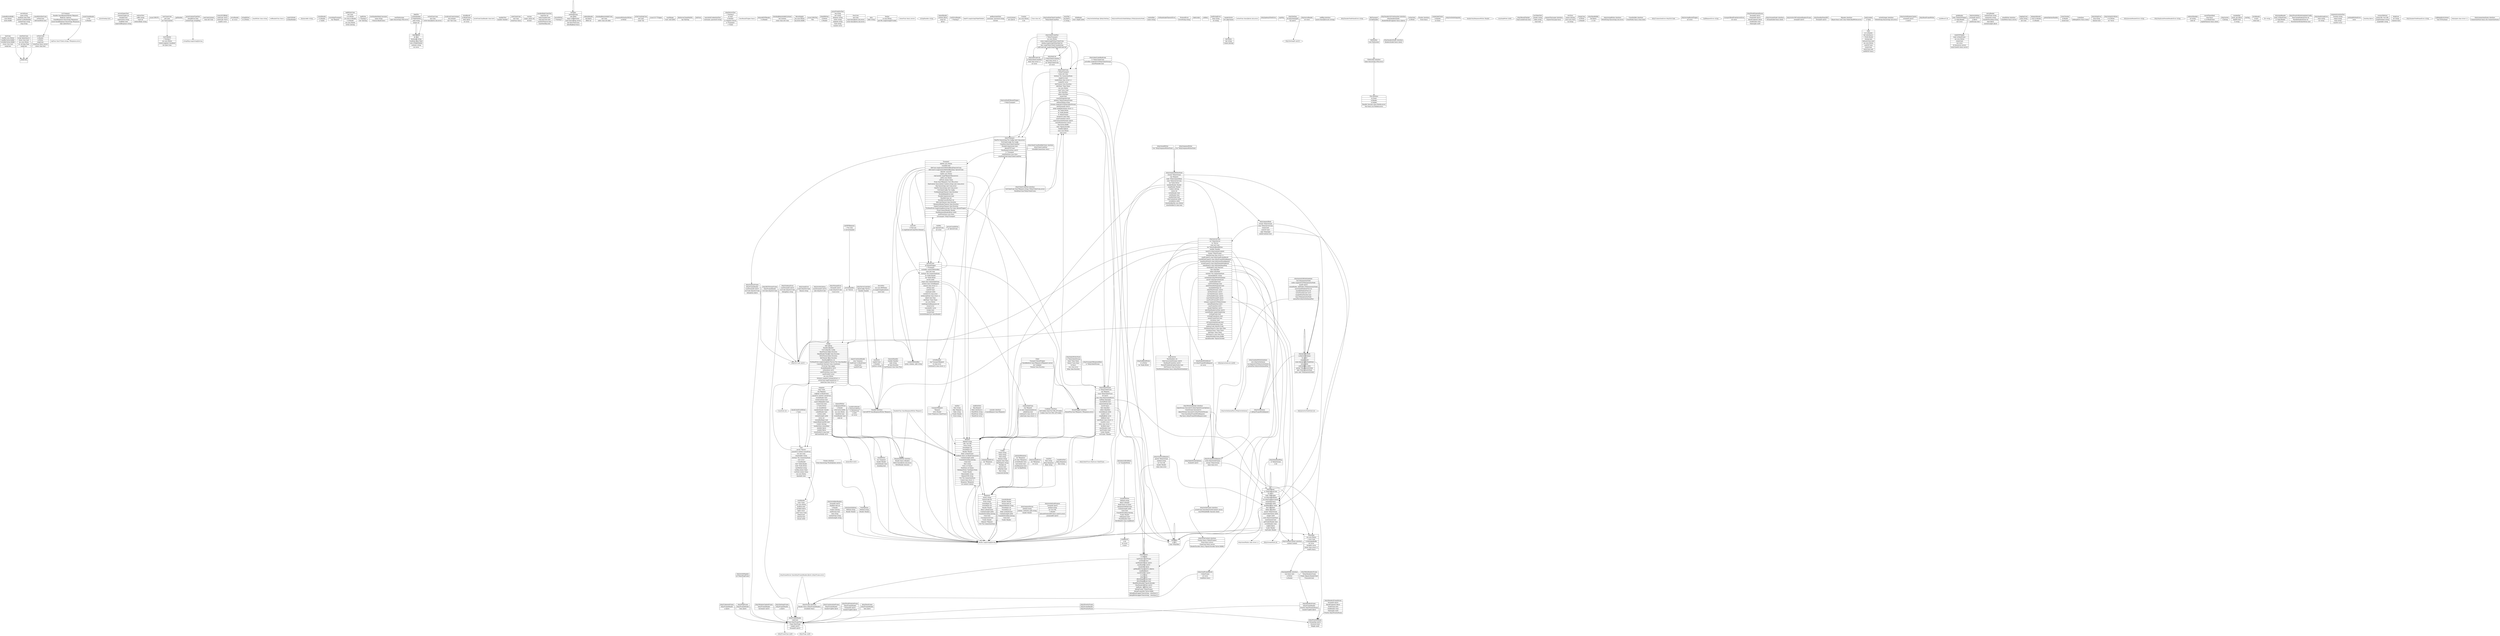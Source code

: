 digraph "GoERD" { 
subgraph "http_test" {
label="http_test";
 "node-lockedBytesBuffer" [shape=record,label="{lockedBytesBuffer|<f0>sync.Mutex|<f1>bytes.Buffer}"];
 "node-serveParam" [shape=record,label="{serveParam|<f0>name\ string|<f1>modtime\ time.Time|<f2>content\ io.ReadSeeker|<f3>contentType\ string|<f4>etag\ string}"];
 "node-rwTestConn" [shape=record,label="{rwTestConn|<f0>io.Reader|<f1>io.Writer|<f2>noopConn|<f3>closeFunc\ func\(\)\ \(error\)|<f4>closec\ chan\ bool}"];
 "node-h12Compare" [shape=record,label="{h12Compare|<f0>Handler\ func\(ResponseWriter\,\*Request\)|<f1>ReqFunc\ reqFunc|<f2>CheckResponse\ func\(string\,\*Response\)|<f3>EarlyCheckResponse\ func\(string\,\*Response\)|<f4>Opts\ \[\]interface\{\}}"];
 "node-countCloseReader" [shape=record,label="{countCloseReader|<f0>n\ \*int|<f1>io.Reader}"];
 "node-neverEnding" [shape=ellipse,label="neverEnding\ byte"];
 "node-serverExpectTest" [shape=record,label="{serverExpectTest|<f0>contentLength\ int|<f1>chunked\ bool|<f2>expectation\ string|<f3>readBody\ bool|<f4>expectedResponse\ string}"];
 "node-redirectTest" [shape=record,label="{redirectTest|<f0>suffix\ string|<f1>want\ int|<f2>redirectBody\ string}"];
 "node-issue12991FS" [shape=record,label="{issue12991FS|}"];
 "node-testCloseConn" [shape=record,label="{testCloseConn|<f0>net.Conn|<f1>set\ \*testConnSet}"];
 "node-apiHandler" [shape=record,label="{apiHandler|}"];
 "node-parseContentTypeTest" [shape=record,label="{parseContentTypeTest|<f0>shouldError\ bool|<f1>contentType\ stringMap}"];
 "node-oneConnListener" [shape=record,label="{oneConnListener|<f0>conn\ net.Conn}"];
 "node-issue18239Body" [shape=record,label="{issue18239Body|<f0>readCalls\ \*int32|<f1>closeCalls\ \*int32|<f2>readErr\ error}"];
 "node-errorReader" [shape=record,label="{errorReader|<f0>err\ error}"];
 "node-stringWriter" [shape=Mrecord,label="{stringWriter\ interface|<f0>WriteString\ func\(string\)\ \(int\,error\)}"];
 "node-chanWriter" [shape=box,label="chanWriter\ chan\ string"];
 "node-eofReaderFunc" [shape=rectangle,label="eofReaderFunc\ func\(\)"];
 "node-panicOnSeek" [shape=record,label="{panicOnSeek|<f0>io.ReadSeeker}"];
 "node-dummyAddr" [shape=ellipse,label="dummyAddr\ string"];
 "node-countReader" [shape=record,label="{countReader|<f0>r\ io.Reader|<f1>n\ \*int64}"];
 "node-recordingTransport" [shape=record,label="{recordingTransport|<f0>req\ \*Request}"];
 "node-logWritesConn" [shape=record,label="{logWritesConn|<f0>net.Conn|<f1>w\ io.Writer|<f2>rch\ chan\ io.Reader|<f3>r\ io.Reader|<f4>mu\ sync.Mutex|<f5>writes\ \[\]string}"];
 "node-logWrites" [shape=record,label="{logWrites|<f0>t\ \*testing.T|<f1>dst\ \*\[\]string}"];
 "node-testHandlerBodyConsumer" [shape=record,label="{testHandlerBodyConsumer|<f0>name\ string|<f1>f\ func\(io.ReadCloser\)}"];
 "node-testFileSystem" [shape=record,label="{testFileSystem|<f0>open\ func\(string\)\ \(File\,error\)}"];
 "node-fakeFile" [shape=record,label="{fakeFile|<f0>io.ReadSeeker|<f1>fi\ \*fakeFileInfo|<f2>path\ string|<f3>entpos\ int}"];
 "node-writerFuncConn" [shape=record,label="{writerFuncConn|<f0>net.Conn|<f1>write\ func\(\[\]byte\)\ \(int\,error\)}"];
 "node-testConn" [shape=record,label="{testConn|<f0>readMu\ sync.Mutex|<f1>readBuf\ bytes.Buffer|<f2>writeBuf\ bytes.Buffer|<f3>closec\ chan\ bool|<f4>noopConn}"];
 "node-trackLastConnListener" [shape=record,label="{trackLastConnListener|<f0>net.Listener|<f1>last\ \*net.Conn}"];
 "node-reqFunc" [shape=rectangle,label="reqFunc\ func\(\*Client\,string\)\ \(\*Response\,error\)"];
 "node-slurpResult" [shape=record,label="{slurpResult|<f0>io.ReadCloser|<f1>body\ \[\]byte|<f2>err\ error}"];
 "node-fakeFileInfo" [shape=record,label="{fakeFileInfo|<f0>dir\ bool|<f1>basename\ string|<f2>modtime\ time.Time|<f3>ents\ \[\]\*fakeFileInfo|<f4>contents\ string|<f5>err\ error}"];
 "node-byteFromChanReader" [shape=box,label="byteFromChanReader\ chan\ byte"];
 "node-handlerTest" [shape=record,label="{handlerTest|<f0>handler\ Handler}"];
 "node-noteCloseConn" [shape=record,label="{noteCloseConn|<f0>net.Conn|<f1>closeFunc\ func\(\)}"];
 "node-stringMap" [shape=rectangle,label="stringMap\ map\[string\]\[\]string"];
 "node-version" [shape=record,label="{version|<f0>major\,\ minor\ int|<f1>ok\ bool}"];
 "node-handlerBodyCloseTest" [shape=record,label="{handlerBodyCloseTest|<f0>bodySize\ int|<f1>bodyChunked\ bool|<f2>reqConnClose\ bool|<f3>wantEOFSearch\ bool|<f4>wantNextReq\ bool}"];
 "node-terrorWriter" [shape=record,label="{terrorWriter|<f0>t\ \*testing.T}"];
 "node-closeWriteTestConn" [shape=record,label="{closeWriteTestConn|<f0>rwTestConn|<f1>didCloseWrite\ bool}"];
 "node-testCase" [shape=record,label="{testCase|<f0>file\ string|<f1>content\ io.ReadSeeker|<f2>modtime\ time.Time|<f3>serveETag\ string|<f4>serveContentType\ string|<f5>reqHeader\ map\[string\]string|<f6>wantLastMod\ string|<f7>wantContentType\ string|<f8>wantContentRange\ string|<f9>wantStatus\ int}"];
 "node-infiniteReader" [shape=record,label="{infiniteReader|<f0>buf\ \[\]byte|<f1>offset\ int}"];
 "node-blockingRemoteAddrConn" [shape=record,label="{blockingRemoteAddrConn|<f0>net.Conn|<f1>addrs\ chan\ net.Addr}"];
 "node-responseWriterJustWriter" [shape=record,label="{responseWriterJustWriter|<f0>io.Writer}"];
 "node-slowTestConn" [shape=record,label="{slowTestConn|<f0>script\ \[\]interface\{\}|<f1>closec\ chan\ bool|<f2>mu\ sync.Mutex|<f3>rd\,\ wd\ time.Time|<f4>noopConn}"];
 "node-writeCountingConn" [shape=record,label="{writeCountingConn|<f0>net.Conn|<f1>count\ \*int}"];
 "node-issue15577Tripper" [shape=record,label="{issue15577Tripper|}"];
 "node-wantRange" [shape=record,label="{wantRange|<f0>start\,\ end\ int64}"];
 "node-fileServerCleanPathDir" [shape=record,label="{fileServerCleanPathDir|<f0>log\ \*\[\]string}"];
 "node-fooProto" [shape=record,label="{fooProto|}"];
 "node-basicAuthCredentialsTest" [shape=record,label="{basicAuthCredentialsTest|<f0>username\,\ password\ string}"];
 "node-clientServerTest" [shape=record,label="{clientServerTest|<f0>t\ \*testing.T|<f1>h2\ bool|<f2>h\ Handler|<f3>ts\ \*httptest.Server|<f4>tr\ \*Transport|<f5>c\ \*Client}"];
 "node-funcRoundTripper" [shape=rectangle,label="funcRoundTripper\ func\(\)"];
 "node-delayedEOFReader" [shape=record,label="{delayedEOFReader|<f0>r\ io.Reader}"];
 "node-blockingRemoteAddrListener" [shape=record,label="{blockingRemoteAddrListener|<f0>net.Listener|<f1>conns\ chan\ net.Conn}"];
 "node-RecordingJar" [shape=record,label="{RecordingJar|<f0>mu\ sync.Mutex|<f1>log\ bytes.Buffer}"];
 "node-issue12991File" [shape=record,label="{issue12991File|<f0>File}"];
 "node-http09Writer" [shape=record,label="{http09Writer|<f0>io.Writer|<f1>h\ Header}"];
 "node-proxyFromEnvTest" [shape=record,label="{proxyFromEnvTest|<f0>req\ string|<f1>env\ string|<f2>httpsenv\ string|<f3>noenv\ string|<f4>reqmeth\ string|<f5>want\ string|<f6>wanterr\ error}"];
 "node-funcConn" [shape=record,label="{funcConn|<f0>net.Conn|<f1>read\ func\(\[\]byte\)\ \(int\,error\)|<f2>write\ func\(\[\]byte\)\ \(int\,error\)}"];
 "node-data" [shape=record,label="{data|<f0>Addr\ string}"];
 "node-TestJar" [shape=record,label="{TestJar|<f0>m\ sync.Mutex|<f1>perURL\ map\[string\]\[\]\*Cookie}"];
 "node-testConnSet" [shape=record,label="{testConnSet|<f0>t\ \*testing.T|<f1>mu\ sync.Mutex|<f2>closed\ map\[net.Conn\]bool|<f3>list\ \[\]net.Conn}"];
 "node-closerFunc" [shape=rectangle,label="closerFunc\ func\(\)\ \(error\)"];
 "node-noopConn" [shape=record,label="{noopConn|}"];
 "node-stringHandler" [shape=ellipse,label="stringHandler\ string"];
 "node-repeatReader" [shape=record,label="{repeatReader|<f0>content\ \[\]byte|<f1>count\ int|<f2>off\ int}"];
 "node-testErrorReader" [shape=record,label="{testErrorReader|<f0>t\ \*testing.T}"];
 "node-fakeFS" [shape=rectangle,label="fakeFS\ map\[string\]\*fakeFileInfo"];
 "node-getBasicAuthTest" [shape=record,label="{getBasicAuthTest|<f0>username\,\ password\ string|<f1>ok\ bool}"];
 "node-errorListener" [shape=record,label="{errorListener|<f0>errs\ \[\]error}"];
"node-closeWriteTestConn":f0 -> "node-rwTestConn";
"node-slowTestConn":f4 -> "node-noopConn";
"node-rwTestConn":f2 -> "node-noopConn";
"node-h12Compare":f1 -> "node-reqFunc";
"node-parseContentTypeTest":f1 -> "node-stringMap";
"node-testCloseConn":f1 -> "node-testConnSet";
"node-testConn":f4 -> "node-noopConn";
"node-fakeFile":f1 -> "node-fakeFileInfo";
"node-fakeFileInfo":f3 -> "node-fakeFileInfo";
}
subgraph "main" {
label="main";
 "node-Counter" [shape=record,label="{Counter|<f0>mu\ sync.Mutex|<f1>n\ int}"];
 "node-Chan" [shape=box,label="Chan\ chan\ int"];
}
subgraph "http" {
label="http";
 "node-http2writeFramer" [shape=Mrecord,label="{http2writeFramer\ interface|<f0>writeFrame\ func\(http2writeContext\)\ \(error\)|<f1>staysWithinBuffer\ func\(int\)\ \(bool\)}"];
 "node-exactSig" [shape=record,label="{exactSig|<f0>sig\ \[\]byte|<f1>ct\ string}"];
 "node-connectMethodKey" [shape=record,label="{connectMethodKey|<f0>proxy\,\ scheme\,\ addr\ string}"];
 "node-httpRange" [shape=record,label="{httpRange|<f0>start\,\ length\ int64}"];
 "node-http2ClientConn" [shape=record,label="{http2ClientConn|<f0>t\ \*http2Transport|<f1>tconn\ net.Conn|<f2>tlsState\ \*tls.ConnectionState|<f3>singleUse\ bool|<f4>readerDone\ chan\ struct\ \{\}|<f5>readerErr\ error|<f6>idleTimeout\ time.Duration|<f7>idleTimer\ \*time.Timer|<f8>mu\ sync.Mutex|<f9>cond\ \*sync.Cond|<f10>flow\ http2flow|<f11>inflow\ http2flow|<f12>closed\ bool|<f13>wantSettingsAck\ bool|<f14>goAway\ \*http2GoAwayFrame|<f15>goAwayDebug\ string|<f16>streams\ map\[uint32\]\*http2clientStream|<f17>nextStreamID\ uint32|<f18>pings\ map\[\[\]byte\]chan\ struct\ \{\}|<f19>bw\ \*bufio.Writer|<f20>br\ \*bufio.Reader|<f21>fr\ \*http2Framer|<f22>lastActive\ time.Time|<f23>maxFrameSize\ uint32|<f24>maxConcurrentStreams\ uint32|<f25>initialWindowSize\ uint32|<f26>hbuf\ bytes.Buffer|<f27>henc\ \*hpack.Encoder|<f28>freeBuf\ \[\]\[\]byte|<f29>wmu\ sync.Mutex|<f30>werr\ error}"];
 "node-http2writeContext" [shape=Mrecord,label="{http2writeContext\ interface|<f0>Framer\ func\(\)\ \(\*http2Framer\)|<f1>Flush\ func\(\)\ \(error\)|<f2>CloseConn\ func\(\)\ \(error\)|<f3>HeaderEncoder\ func\(\)\ \(\*hpack.Encoder\,\*bytes.Buffer\)}"];
 "node-http2writeSettings" [shape=rectangle,label="http2writeSettings\ \[\]http2Setting"];
 "node-http2sortPriorityNodeSiblings" [shape=rectangle,label="http2sortPriorityNodeSiblings\ \[\]\*http2priorityNode"];
 "node-stringWriter" [shape=record,label="{stringWriter|<f0>w\ io.Writer}"];
 "node-contextKey" [shape=record,label="{contextKey|<f0>name\ string}"];
 "node-http2DataFrame" [shape=record,label="{http2DataFrame|<f0>http2FrameHeader|<f1>data\ \[\]byte}"];
 "node-CookieJar" [shape=Mrecord,label="{CookieJar\ interface|<f0>SetCookies\ func\(\*url.URL\,\[\]\*Cookie\)|<f1>Cookies\ func\(\*url.URL\)\ \(\[\]\*Cookie\)}"];
 "node-dialRes" [shape=record,label="{dialRes|<f0>pc\ \*persistConn|<f1>err\ error}"];
 "node-http2StreamError" [shape=record,label="{http2StreamError|<f0>StreamID\ uint32|<f1>Code\ http2ErrCode|<f2>Cause\ error}"];
 "node-tlsHandshakeTimeoutError" [shape=record,label="{tlsHandshakeTimeoutError|}"];
 "node-http2writeResHeaders" [shape=record,label="{http2writeResHeaders|<f0>streamID\ uint32|<f1>httpResCode\ int|<f2>h\ Header|<f3>trailers\ \[\]string|<f4>endStream\ bool|<f5>date\ string|<f6>contentType\ string|<f7>contentLength\ string}"];
 "node-ServeMux" [shape=record,label="{ServeMux|<f0>mu\ sync.RWMutex|<f1>m\ map\[string\]muxEntry|<f2>hosts\ bool}"];
 "node-transferReader" [shape=record,label="{transferReader|<f0>Header\ Header|<f1>StatusCode\ int|<f2>RequestMethod\ string|<f3>ProtoMajor\ int|<f4>ProtoMinor\ int|<f5>Body\ io.ReadCloser|<f6>ContentLength\ int64|<f7>TransferEncoding\ \[\]string|<f8>Close\ bool|<f9>Trailer\ Header}"];
 "node-ProtocolError" [shape=record,label="{ProtocolError|<f0>ErrorString\ string}"];
 "node-respTest" [shape=record,label="{respTest|<f0>Raw\ string|<f1>Resp\ Response|<f2>Body\ string}"];
 "node-fakeLocker" [shape=record,label="{fakeLocker|}"];
 "node-noBody" [shape=record,label="{noBody|}"];
 "node-http2transportResponseBody" [shape=record,label="{http2transportResponseBody|<f0>cs\ \*http2clientStream}"];
 "node-badStringError" [shape=record,label="{badStringError|<f0>what\ string|<f1>str\ string}"];
 "node-keyValues" [shape=record,label="{keyValues|<f0>key\ string|<f1>values\ \[\]string}"];
 "node-http2UnknownFrame" [shape=record,label="{http2UnknownFrame|<f0>http2FrameHeader|<f1>p\ \[\]byte}"];
 "node-writerFunc" [shape=rectangle,label="writerFunc\ func\(\[\]byte\)\ \(int\,error\)"];
 "node-http2goAwayFlowError" [shape=record,label="{http2goAwayFlowError|}"];
 "node-http2bodyReadMsg" [shape=record,label="{http2bodyReadMsg|<f0>st\ \*http2stream|<f1>n\ int}"];
 "node-http2GoAwayError" [shape=record,label="{http2GoAwayError|<f0>LastStreamID\ uint32|<f1>ErrCode\ http2ErrCode|<f2>DebugData\ string}"];
 "node-mp4Sig" [shape=record,label="{mp4Sig|}"];
 "node-http2FrameType" [shape=ellipse,label="http2FrameType\ uint8"];
 "node-http2SettingID" [shape=ellipse,label="http2SettingID\ uint16"];
 "node-http2errorReader" [shape=record,label="{http2errorReader|<f0>err\ error}"];
 "node-sniffSig" [shape=Mrecord,label="{sniffSig\ interface|<f0>match\ func\(\[\]byte\,int\)\ \(string\)}"];
 "node-http2headerFieldValueError" [shape=ellipse,label="http2headerFieldValueError\ string"];
 "node-Request" [shape=record,label="{Request|<f0>Method\ string|<f1>URL\ \*url.URL|<f2>Proto\ string|<f3>ProtoMajor\ int|<f4>ProtoMinor\ int|<f5>Header\ Header|<f6>Body\ io.ReadCloser|<f7>GetBody\ func\(\)\ \(io.ReadCloser\,error\)|<f8>ContentLength\ int64|<f9>TransferEncoding\ \[\]string|<f10>Close\ bool|<f11>Host\ string|<f12>Form\ url.Values|<f13>PostForm\ url.Values|<f14>MultipartForm\ \*multipart.Form|<f15>Trailer\ Header|<f16>RemoteAddr\ string|<f17>RequestURI\ string|<f18>TLS\ \*tls.ConnectionState|<f19>Cancel\ chan\ struct\ \{\}|<f20>Response\ \*Response|<f21>ctx\ context.Context}"];
 "node-FileSystem" [shape=Mrecord,label="{FileSystem\ interface|<f0>Open\ func\(string\)\ \(File\,error\)}"];
 "node-http2PriorityParam" [shape=record,label="{http2PriorityParam|<f0>StreamDep\ uint32|<f1>Exclusive\ bool|<f2>Weight\ uint8}"];
 "node-http2headersOrContinuation" [shape=Mrecord,label="{http2headersOrContinuation\ interface|<f0>http2headersEnder|<f1>HeaderBlockFragment\ func\(\)\ \(\[\]byte\)}"];
 "node-writerOnly" [shape=record,label="{writerOnly|<f0>io.Writer}"];
 "node-Pusher" [shape=Mrecord,label="{Pusher\ interface|<f0>Push\ func\(string\,\*PushOptions\)\ \(error\)}"];
 "node-http2FrameWriteRequest" [shape=record,label="{http2FrameWriteRequest|<f0>write\ http2writeFramer|<f1>stream\ \*http2stream|<f2>done\ chan\ error}"];
 "node-writeRequest" [shape=record,label="{writeRequest|<f0>req\ \*transportRequest|<f1>ch\ chan\ error|<f2>continueCh\ chan\ struct\ \{\}}"];
 "node-Cookie" [shape=record,label="{Cookie|<f0>Name\ string|<f1>Value\ string|<f2>Path\ string|<f3>Domain\ string|<f4>Expires\ time.Time|<f5>RawExpires\ string|<f6>MaxAge\ int|<f7>Secure\ bool|<f8>HttpOnly\ bool|<f9>Raw\ string|<f10>Unparsed\ \[\]string}"];
 "node-http2noDialH2RoundTripper" [shape=record,label="{http2noDialH2RoundTripper|<f0>t\ \*http2Transport}"];
 "node-http2pushOptions" [shape=record,label="{http2pushOptions|<f0>Method\ string|<f1>Header\ Header}"];
 "node-http2writeQueuePool" [shape=rectangle,label="http2writeQueuePool\ \[\]\*http2writeQueue"];
 "node-Flusher" [shape=Mrecord,label="{Flusher\ interface|<f0>Flush\ func\(\)}"];
 "node-muxEntry" [shape=record,label="{muxEntry|<f0>explicit\ bool|<f1>h\ Handler|<f2>pattern\ string}"];
 "node-readerAndCloser" [shape=record,label="{readerAndCloser|<f0>io.Reader|<f1>io.Closer}"];
 "node-http2writeSettingsAck" [shape=record,label="{http2writeSettingsAck|}"];
 "node-reqTest" [shape=record,label="{reqTest|<f0>Raw\ string|<f1>Req\ \*Request|<f2>Body\ string|<f3>Trailer\ Header|<f4>Error\ string}"];
 "node-http2priorityWriteScheduler" [shape=record,label="{http2priorityWriteScheduler|<f0>root\ http2priorityNode|<f1>nodes\ map\[uint32\]\*http2priorityNode|<f2>maxID\ uint32|<f3>closedNodes\,\ idleNodes\ \[\]\*http2priorityNode|<f4>maxClosedNodesInTree\ int|<f5>maxIdleNodesInTree\ int|<f6>writeThrottleLimit\ int32|<f7>enableWriteThrottle\ bool|<f8>tmp\ \[\]\*http2priorityNode|<f9>queuePool\ http2writeQueuePool}"];
 "node-atomicBool" [shape=ellipse,label="atomicBool\ int32"];
 "node-File" [shape=Mrecord,label="{File\ interface|<f0>io.Closer|<f1>io.Reader|<f2>io.Seeker|<f3>Readdir\ func\(int\)\ \(\[\]os.FileInfo\,error\)|<f4>Stat\ func\(\)\ \(os.FileInfo\,error\)}"];
 "node-http2PingFrame" [shape=record,label="{http2PingFrame|<f0>http2FrameHeader|<f1>Data\ \[\]byte}"];
 "node-http2OpenStreamOptions" [shape=record,label="{http2OpenStreamOptions|<f0>PusherID\ uint32}"];
 "node-initNPNRequest" [shape=record,label="{initNPNRequest|<f0>c\ \*tls.Conn|<f1>h\ serverHandler}"];
 "node-headerOnlyResponseWriter" [shape=ellipse,label="headerOnlyResponseWriter\ Header"];
 "node-countingWriter" [shape=ellipse,label="countingWriter\ int64"];
 "node-reqWriteTest" [shape=record,label="{reqWriteTest|<f0>Req\ Request|<f1>Body\ interface\{\}|<f2>WantWrite\ string|<f3>WantProxy\ string|<f4>WantError\ error}"];
 "node-http2contextContext" [shape=Mrecord,label="{http2contextContext\ interface|<f0>context.Context}"];
 "node-respWriteTest" [shape=record,label="{respWriteTest|<f0>Resp\ Response|<f1>Raw\ string}"];
 "node-http2RSTStreamFrame" [shape=record,label="{http2RSTStreamFrame|<f0>http2FrameHeader|<f1>ErrCode\ http2ErrCode}"];
 "node-conn" [shape=record,label="{conn|<f0>server\ \*Server|<f1>cancelCtx\ context.CancelFunc|<f2>rwc\ net.Conn|<f3>remoteAddr\ string|<f4>tlsState\ \*tls.ConnectionState|<f5>werr\ error|<f6>r\ \*connReader|<f7>bufr\ \*bufio.Reader|<f8>bufw\ \*bufio.Writer|<f9>lastMethod\ string|<f10>curReq\ atomic.Value|<f11>curState\ atomic.Value|<f12>mu\ sync.Mutex|<f13>hijackedv\ bool}"];
 "node-http2GoAwayFrame" [shape=record,label="{http2GoAwayFrame|<f0>http2FrameHeader|<f1>LastStreamID\ uint32|<f2>ErrCode\ http2ErrCode|<f3>debugData\ \[\]byte}"];
 "node-http2bufferedWriter" [shape=record,label="{http2bufferedWriter|<f0>w\ io.Writer|<f1>bw\ \*bufio.Writer}"];
 "node-http2RoundTripOpt" [shape=record,label="{http2RoundTripOpt|<f0>OnlyCachedConn\ bool}"];
 "node-http2readFrameResult" [shape=record,label="{http2readFrameResult|<f0>f\ http2Frame|<f1>err\ error|<f2>readMore\ func\(\)}"];
 "node-http2requestBody" [shape=record,label="{http2requestBody|<f0>stream\ \*http2stream|<f1>conn\ \*http2serverConn|<f2>closed\ bool|<f3>sawEOF\ bool|<f4>pipe\ \*http2pipe|<f5>needsContinue\ bool}"];
 "node-testCase" [shape=record,label="{testCase|<f0>method\ string|<f1>clen\ int64|<f2>body\ io.ReadCloser|<f3>want\ func\(string\)\ \(error\)|<f4>init\ func\(\*testCase\)|<f5>afterReqRead\ func\(\)}"];
 "node-Response" [shape=record,label="{Response|<f0>Status\ string|<f1>StatusCode\ int|<f2>Proto\ string|<f3>ProtoMajor\ int|<f4>ProtoMinor\ int|<f5>Header\ Header|<f6>Body\ io.ReadCloser|<f7>ContentLength\ int64|<f8>TransferEncoding\ \[\]string|<f9>Close\ bool|<f10>Uncompressed\ bool|<f11>Trailer\ Header|<f12>Request\ \*Request|<f13>TLS\ \*tls.ConnectionState}"];
 "node-PushOptions" [shape=record,label="{PushOptions|<f0>Method\ string|<f1>Header\ Header}"];
 "node-http2pipe" [shape=record,label="{http2pipe|<f0>mu\ sync.Mutex|<f1>c\ sync.Cond|<f2>b\ http2pipeBuffer|<f3>err\ error|<f4>breakErr\ error|<f5>donec\ chan\ struct\ \{\}|<f6>readFn\ func\(\)}"];
 "node-hasTokenTest" [shape=record,label="{hasTokenTest|<f0>header\ string|<f1>token\ string|<f2>want\ bool}"];
 "node-requestTooLarger" [shape=Mrecord,label="{requestTooLarger\ interface|<f0>requestTooLarge\ func\(\)}"];
 "node-response" [shape=record,label="{response|<f0>conn\ \*conn|<f1>req\ \*Request|<f2>reqBody\ io.ReadCloser|<f3>cancelCtx\ context.CancelFunc|<f4>wroteHeader\ bool|<f5>wroteContinue\ bool|<f6>wants10KeepAlive\ bool|<f7>wantsClose\ bool|<f8>w\ \*bufio.Writer|<f9>cw\ chunkWriter|<f10>handlerHeader\ Header|<f11>calledHeader\ bool|<f12>written\ int64|<f13>contentLength\ int64|<f14>status\ int|<f15>closeAfterReply\ bool|<f16>requestBodyLimitHit\ bool|<f17>trailers\ \[\]string|<f18>handlerDone\ atomicBool|<f19>dateBuf\ \[\]byte|<f20>clenBuf\ \[\]byte|<f21>closeNotifyCh\ chan\ bool|<f22>didCloseNotify\ int32}"];
 "node-envOnce" [shape=record,label="{envOnce|<f0>names\ \[\]string|<f1>once\ sync.Once|<f2>val\ string}"];
 "node-dumpConn" [shape=record,label="{dumpConn|<f0>io.Writer|<f1>io.Reader}"];
 "node-http2ClientConnPool" [shape=Mrecord,label="{http2ClientConnPool\ interface|<f0>GetClientConn\ func\(\*Request\,string\)\ \(\*http2ClientConn\,error\)|<f1>MarkDead\ func\(\*http2ClientConn\)}"];
 "node-http2ErrCode" [shape=ellipse,label="http2ErrCode\ uint32"];
 "node-http2fixedBuffer" [shape=record,label="{http2fixedBuffer|<f0>buf\ \[\]byte|<f1>r\,\ w\ int}"];
 "node-http2Server" [shape=record,label="{http2Server|<f0>MaxHandlers\ int|<f1>MaxConcurrentStreams\ uint32|<f2>MaxReadFrameSize\ uint32|<f3>PermitProhibitedCipherSuites\ bool|<f4>IdleTimeout\ time.Duration|<f5>NewWriteScheduler\ func\(\)\ \(http2WriteScheduler\)}"];
 "node-http2ServeConnOpts" [shape=record,label="{http2ServeConnOpts|<f0>BaseConfig\ \*Server|<f1>Handler\ Handler}"];
 "node-http2stringWriter" [shape=Mrecord,label="{http2stringWriter\ interface|<f0>WriteString\ func\(string\)\ \(int\,error\)}"];
 "node-connReader" [shape=record,label="{connReader|<f0>conn\ \*conn|<f1>mu\ sync.Mutex|<f2>hasByte\ bool|<f3>byteBuf\ \[\]byte|<f4>bgErr\ error|<f5>cond\ \*sync.Cond|<f6>inRead\ bool|<f7>aborted\ bool|<f8>remain\ int64}"];
 "node-http2writeQueue" [shape=record,label="{http2writeQueue|<f0>s\ \[\]http2FrameWriteRequest}"];
 "node-http2randomWriteScheduler" [shape=record,label="{http2randomWriteScheduler|<f0>zero\ http2writeQueue|<f1>sq\ map\[uint32\]\*http2writeQueue|<f2>queuePool\ http2writeQueuePool}"];
 "node-http2connError" [shape=record,label="{http2connError|<f0>Code\ http2ErrCode|<f1>Reason\ string}"];
 "node-http2HeadersFrameParam" [shape=record,label="{http2HeadersFrameParam|<f0>StreamID\ uint32|<f1>BlockFragment\ \[\]byte|<f2>EndStream\ bool|<f3>EndHeaders\ bool|<f4>PadLength\ uint8|<f5>Priority\ http2PriorityParam}"];
 "node-CloseNotifier" [shape=Mrecord,label="{CloseNotifier\ interface|<f0>CloseNotify\ func\(\)\ \(chan\ bool\)}"];
 "node-ConnState" [shape=ellipse,label="ConnState\ int"];
 "node-Header" [shape=rectangle,label="Header\ map\[string\]\[\]string"];
 "node-http2flow" [shape=record,label="{http2flow|<f0>n\ int32|<f1>conn\ \*http2flow}"];
 "node-http2clientTrace" [shape=ellipse,label="http2clientTrace\ httptrace.ClientTrace"];
 "node-http2responseWriterState" [shape=record,label="{http2responseWriterState|<f0>stream\ \*http2stream|<f1>req\ \*Request|<f2>body\ \*http2requestBody|<f3>conn\ \*http2serverConn|<f4>bw\ \*bufio.Writer|<f5>handlerHeader\ Header|<f6>snapHeader\ Header|<f7>trailers\ \[\]string|<f8>status\ int|<f9>wroteHeader\ bool|<f10>sentHeader\ bool|<f11>handlerDone\ bool|<f12>sentContentLen\ int64|<f13>wroteBytes\ int64|<f14>closeNotifierMu\ sync.Mutex|<f15>closeNotifierCh\ chan\ bool}"];
 "node-persistConn" [shape=record,label="{persistConn|<f0>alt\ RoundTripper|<f1>t\ \*Transport|<f2>cacheKey\ connectMethodKey|<f3>conn\ net.Conn|<f4>tlsState\ \*tls.ConnectionState|<f5>br\ \*bufio.Reader|<f6>bw\ \*bufio.Writer|<f7>nwrite\ int64|<f8>reqch\ chan\ requestAndChan|<f9>writech\ chan\ writeRequest|<f10>closech\ chan\ struct\ \{\}|<f11>isProxy\ bool|<f12>sawEOF\ bool|<f13>readLimit\ int64|<f14>writeErrCh\ chan\ error|<f15>writeLoopDone\ chan\ struct\ \{\}|<f16>idleAt\ time.Time|<f17>idleTimer\ \*time.Timer|<f18>mu\ sync.Mutex|<f19>numExpectedResponses\ int|<f20>closed\ error|<f21>canceledErr\ error|<f22>broken\ bool|<f23>reused\ bool|<f24>mutateHeaderFunc\ func\(Header\)}"];
 "node-http2ConnectionError" [shape=ellipse,label="http2ConnectionError\ http2ErrCode"];
 "node-timeoutWriter" [shape=record,label="{timeoutWriter|<f0>w\ ResponseWriter|<f1>h\ Header|<f2>wbuf\ bytes.Buffer|<f3>mu\ sync.Mutex|<f4>timedOut\ bool|<f5>wroteHeader\ bool|<f6>code\ int}"];
 "node-http2Flags" [shape=ellipse,label="http2Flags\ uint8"];
 "node-http2closeWaiter" [shape=box,label="http2closeWaiter\ chan\ struct\ \{\}"];
 "node-http2erringRoundTripper" [shape=record,label="{http2erringRoundTripper|<f0>err\ error}"];
 "node-badRequestError" [shape=ellipse,label="badRequestError\ string"];
 "node-checkConnErrorWriter" [shape=record,label="{checkConnErrorWriter|<f0>c\ \*conn}"];
 "node-http2FrameHeader" [shape=record,label="{http2FrameHeader|<f0>valid\ bool|<f1>Type\ http2FrameType|<f2>Flags\ http2Flags|<f3>Length\ uint32|<f4>StreamID\ uint32}"];
 "node-transportReadFromServerError" [shape=record,label="{transportReadFromServerError|<f0>err\ error}"];
 "node-connLRU" [shape=record,label="{connLRU|<f0>ll\ \*list.List|<f1>m\ map\[\*persistConn\]\*list.Element}"];
 "node-fileHandler" [shape=record,label="{fileHandler|<f0>root\ FileSystem}"];
 "node-http2PushPromiseParam" [shape=record,label="{http2PushPromiseParam|<f0>StreamID\ uint32|<f1>PromiseID\ uint32|<f2>BlockFragment\ \[\]byte|<f3>EndHeaders\ bool|<f4>PadLength\ uint8}"];
 "node-http2streamEnder" [shape=Mrecord,label="{http2streamEnder\ interface|<f0>StreamEnded\ func\(\)\ \(bool\)}"];
 "node-http2write100ContinueHeadersFrame" [shape=record,label="{http2write100ContinueHeadersFrame|<f0>streamID\ uint32}"];
 "node-http2PriorityFrame" [shape=record,label="{http2PriorityFrame|<f0>http2FrameHeader|<f1>http2PriorityParam}"];
 "node-http2frameWriteResult" [shape=record,label="{http2frameWriteResult|<f0>wr\ http2FrameWriteRequest|<f1>err\ error}"];
 "node-http2Transport" [shape=record,label="{http2Transport|<f0>DialTLS\ func\(string\,\*tls.Config\)\ \(net.Conn\,error\)|<f1>TLSClientConfig\ \*tls.Config|<f2>ConnPool\ http2ClientConnPool|<f3>DisableCompression\ bool|<f4>AllowHTTP\ bool|<f5>MaxHeaderListSize\ uint32|<f6>t1\ \*Transport|<f7>connPoolOnce\ sync.Once|<f8>connPoolOrDef\ http2ClientConnPool}"];
 "node-http2handlerPanicRST" [shape=record,label="{http2handlerPanicRST|<f0>StreamID\ uint32}"];
 "node-Hijacker" [shape=Mrecord,label="{Hijacker\ interface|<f0>Hijack\ func\(\)\ \(net.Conn\,\*bufio.ReadWriter\,error\)}"];
 "node-finishAsyncByteRead" [shape=record,label="{finishAsyncByteRead|<f0>tw\ \*transferWriter}"];
 "node-http2serverConn" [shape=record,label="{http2serverConn|<f0>srv\ \*http2Server|<f1>hs\ \*Server|<f2>conn\ net.Conn|<f3>bw\ \*http2bufferedWriter|<f4>handler\ Handler|<f5>baseCtx\ http2contextContext|<f6>framer\ \*http2Framer|<f7>doneServing\ chan\ struct\ \{\}|<f8>readFrameCh\ chan\ http2readFrameResult|<f9>wantWriteFrameCh\ chan\ http2FrameWriteRequest|<f10>wantStartPushCh\ chan\ http2startPushRequest|<f11>wroteFrameCh\ chan\ http2frameWriteResult|<f12>bodyReadCh\ chan\ http2bodyReadMsg|<f13>testHookCh\ chan\ func\(int\)|<f14>flow\ http2flow|<f15>inflow\ http2flow|<f16>tlsState\ \*tls.ConnectionState|<f17>remoteAddrStr\ string|<f18>writeSched\ http2WriteScheduler|<f19>serveG\ http2goroutineLock|<f20>pushEnabled\ bool|<f21>sawFirstSettings\ bool|<f22>needToSendSettingsAck\ bool|<f23>unackedSettings\ int|<f24>clientMaxStreams\ uint32|<f25>advMaxStreams\ uint32|<f26>curClientStreams\ uint32|<f27>curPushedStreams\ uint32|<f28>maxClientStreamID\ uint32|<f29>maxPushPromiseID\ uint32|<f30>streams\ map\[uint32\]\*http2stream|<f31>initialWindowSize\ int32|<f32>maxFrameSize\ int32|<f33>headerTableSize\ uint32|<f34>peerMaxHeaderListSize\ uint32|<f35>canonHeader\ map\[string\]string|<f36>writingFrame\ bool|<f37>writingFrameAsync\ bool|<f38>needsFrameFlush\ bool|<f39>inGoAway\ bool|<f40>inFrameScheduleLoop\ bool|<f41>needToSendGoAway\ bool|<f42>goAwayCode\ http2ErrCode|<f43>shutdownTimerCh\ chan\ time.Time|<f44>shutdownTimer\ \*time.Timer|<f45>idleTimer\ \*time.Timer|<f46>idleTimerCh\ chan\ time.Time|<f47>headerWriteBuf\ bytes.Buffer|<f48>hpackEncoder\ \*hpack.Encoder}"];
 "node-http2goroutineLock" [shape=ellipse,label="http2goroutineLock\ uint64"];
 "node-http2chunkWriter" [shape=record,label="{http2chunkWriter|<f0>rws\ \*http2responseWriterState}"];
 "node-http2resAndError" [shape=record,label="{http2resAndError|<f0>res\ \*Response|<f1>err\ error}"];
 "node-Transport" [shape=record,label="{Transport|<f0>idleMu\ sync.Mutex|<f1>wantIdle\ bool|<f2>idleConn\ map\[connectMethodKey\]\[\]\*persistConn|<f3>idleConnCh\ map\[connectMethodKey\]chan\ \*persistConn|<f4>idleLRU\ connLRU|<f5>reqMu\ sync.Mutex|<f6>reqCanceler\ map\[\*Request\]func\(error\)|<f7>altMu\ sync.Mutex|<f8>altProto\ atomic.Value|<f9>Proxy\ func\(\*Request\)\ \(\*url.URL\,error\)|<f10>DialContext\ func\(context.Context\,string\)\ \(net.Conn\,error\)|<f11>Dial\ func\(string\)\ \(net.Conn\,error\)|<f12>DialTLS\ func\(string\)\ \(net.Conn\,error\)|<f13>TLSClientConfig\ \*tls.Config|<f14>TLSHandshakeTimeout\ time.Duration|<f15>DisableKeepAlives\ bool|<f16>DisableCompression\ bool|<f17>MaxIdleConns\ int|<f18>MaxIdleConnsPerHost\ int|<f19>IdleConnTimeout\ time.Duration|<f20>ResponseHeaderTimeout\ time.Duration|<f21>ExpectContinueTimeout\ time.Duration|<f22>TLSNextProto\ map\[string\]func\(string\,\*tls.Conn\)\ \(RoundTripper\)|<f23>ProxyConnectHeader\ Header|<f24>MaxResponseHeaderBytes\ int64|<f25>nextProtoOnce\ sync.Once|<f26>h2transport\ \*http2Transport}"];
 "node-http2noDialClientConnPool" [shape=record,label="{http2noDialClientConnPool|<f0>\*http2clientConnPool}"];
 "node-ResponseWriter" [shape=Mrecord,label="{ResponseWriter\ interface|<f0>Header\ func\(\)\ \(Header\)|<f1>Write\ func\(\[\]byte\)\ \(int\,error\)|<f2>WriteHeader\ func\(int\)}"];
 "node-serverHandler" [shape=record,label="{serverHandler|<f0>srv\ \*Server}"];
 "node-bodyLocked" [shape=record,label="{bodyLocked|<f0>b\ \*body}"];
 "node-headerSorter" [shape=record,label="{headerSorter|<f0>kvs\ \[\]keyValues}"];
 "node-canceler" [shape=Mrecord,label="{canceler\ interface|<f0>CancelRequest\ func\(\*Request\)}"];
 "node-http2priorityNode" [shape=record,label="{http2priorityNode|<f0>q\ http2writeQueue|<f1>id\ uint32|<f2>weight\ uint8|<f3>state\ http2priorityNodeState|<f4>bytes\ int64|<f5>subtreeBytes\ int64|<f6>parent\ \*http2priorityNode|<f7>kids\ \*http2priorityNode|<f8>prev\,\ next\ \*http2priorityNode}"];
 "node-writeStringer" [shape=Mrecord,label="{writeStringer\ interface|<f0>WriteString\ func\(string\)\ \(int\,error\)}"];
 "node-http2writeWindowUpdate" [shape=record,label="{http2writeWindowUpdate|<f0>streamID\ uint32|<f1>n\ uint32}"];
 "node-http2clientStream" [shape=record,label="{http2clientStream|<f0>cc\ \*http2ClientConn|<f1>req\ \*Request|<f2>trace\ \*http2clientTrace|<f3>ID\ uint32|<f4>resc\ chan\ http2resAndError|<f5>bufPipe\ http2pipe|<f6>startedWrite\ bool|<f7>requestedGzip\ bool|<f8>on100\ func\(\)|<f9>flow\ http2flow|<f10>inflow\ http2flow|<f11>bytesRemain\ int64|<f12>readErr\ error|<f13>stopReqBody\ error|<f14>didReset\ bool|<f15>peerReset\ chan\ struct\ \{\}|<f16>resetErr\ error|<f17>done\ chan\ struct\ \{\}|<f18>firstByte\ bool|<f19>pastHeaders\ bool|<f20>pastTrailers\ bool|<f21>trailer\ Header|<f22>resTrailer\ \*Header}"];
 "node-http2flushFrameWriter" [shape=record,label="{http2flushFrameWriter|}"];
 "node-http2writePingAck" [shape=record,label="{http2writePingAck|<f0>pf\ \*http2PingFrame}"];
 "node-HandlerFunc" [shape=rectangle,label="HandlerFunc\ func\(ResponseWriter\,\*Request\)"];
 "node-condResult" [shape=ellipse,label="condResult\ int"];
 "node-http2ContinuationFrame" [shape=record,label="{http2ContinuationFrame|<f0>http2FrameHeader|<f1>headerFragBuf\ \[\]byte}"];
 "node-transferWriter" [shape=record,label="{transferWriter|<f0>Method\ string|<f1>Body\ io.Reader|<f2>BodyCloser\ io.Closer|<f3>ResponseToHEAD\ bool|<f4>ContentLength\ int64|<f5>Close\ bool|<f6>TransferEncoding\ \[\]string|<f7>Trailer\ Header|<f8>IsResponse\ bool|<f9>FlushHeaders\ bool|<f10>ByteReadCh\ chan\ readResult}"];
 "node-bodyEOFSignal" [shape=record,label="{bodyEOFSignal|<f0>body\ io.ReadCloser|<f1>mu\ sync.Mutex|<f2>closed\ bool|<f3>rerr\ error|<f4>fn\ func\(error\)\ \(error\)|<f5>earlyCloseFn\ func\(\)\ \(error\)}"];
 "node-http2writeData" [shape=record,label="{http2writeData|<f0>streamID\ uint32|<f1>p\ \[\]byte|<f2>endStream\ bool}"];
 "node-http2HeadersFrame" [shape=record,label="{http2HeadersFrame|<f0>http2FrameHeader|<f1>Priority\ http2PriorityParam|<f2>headerFragBuf\ \[\]byte}"];
 "node-extraHeader" [shape=record,label="{extraHeader|<f0>contentType\ string|<f1>connection\ string|<f2>transferEncoding\ string|<f3>date\ \[\]byte|<f4>contentLength\ \[\]byte}"];
 "node-closeWriter" [shape=Mrecord,label="{closeWriter\ interface|<f0>CloseWrite\ func\(\)\ \(error\)}"];
 "node-loggingConn" [shape=record,label="{loggingConn|<f0>name\ string|<f1>net.Conn}"];
 "node-delegateReader" [shape=record,label="{delegateReader|<f0>c\ chan\ io.Reader|<f1>r\ io.Reader}"];
 "node-readResult" [shape=record,label="{readResult|<f0>n\ int|<f1>err\ error|<f2>b\ byte}"];
 "node-globalOptionsHandler" [shape=record,label="{globalOptionsHandler|}"];
 "node-fileTransport" [shape=record,label="{fileTransport|<f0>fh\ fileHandler}"];
 "node-closeChecker" [shape=record,label="{closeChecker|<f0>io.Reader|<f1>closed\ bool}"];
 "node-I" [shape=Mrecord,label="{I\ interface|<f0>doKeepAlives\ func\(\)\ \(bool\)}"];
 "node-http2WriteScheduler" [shape=Mrecord,label="{http2WriteScheduler\ interface|<f0>OpenStream\ func\(uint32\,http2OpenStreamOptions\)|<f1>CloseStream\ func\(uint32\)|<f2>AdjustStream\ func\(uint32\,http2PriorityParam\)|<f3>Push\ func\(http2FrameWriteRequest\)|<f4>Pop\ func\(\)\ \(http2FrameWriteRequest\,bool\)}"];
 "node-expectContinueReader" [shape=record,label="{expectContinueReader|<f0>resp\ \*response|<f1>readCloser\ io.ReadCloser|<f2>closed\ bool|<f3>sawEOF\ bool}"];
 "node-http2MetaHeadersFrame" [shape=record,label="{http2MetaHeadersFrame|<f0>\*http2HeadersFrame|<f1>Fields\ \[\]hpack.HeaderField|<f2>Truncated\ bool}"];
 "node-populateResponse" [shape=record,label="{populateResponse|<f0>res\ \*Response|<f1>ch\ chan\ \*Response|<f2>wroteHeader\ bool|<f3>hasContent\ bool|<f4>sentResponse\ bool|<f5>pw\ \*io.PipeWriter}"];
 "node-gzipReader" [shape=record,label="{gzipReader|<f0>body\ \*bodyEOFSignal|<f1>zr\ \*gzip.Reader|<f2>zerr\ error}"];
 "node-http2writeGoAway" [shape=record,label="{http2writeGoAway|<f0>maxStreamID\ uint32|<f1>code\ http2ErrCode}"];
 "node-http2Setting" [shape=record,label="{http2Setting|<f0>ID\ http2SettingID|<f1>Val\ uint32}"];
 "node-Handler" [shape=Mrecord,label="{Handler\ interface|<f0>ServeHTTP\ func\(ResponseWriter\,\*Request\)}"];
 "node-http2httpError" [shape=record,label="{http2httpError|<f0>msg\ string|<f1>timeout\ bool}"];
 "node-http2stickyErrWriter" [shape=record,label="{http2stickyErrWriter|<f0>w\ io.Writer|<f1>err\ \*error}"];
 "node-http2bodyWriterState" [shape=record,label="{http2bodyWriterState|<f0>cs\ \*http2clientStream|<f1>timer\ \*time.Timer|<f2>fnonce\ \*sync.Once|<f3>fn\ func\(\)|<f4>resc\ chan\ error|<f5>delay\ time.Duration}"];
 "node-http2clientConnPool" [shape=record,label="{http2clientConnPool|<f0>t\ \*http2Transport|<f1>mu\ sync.Mutex|<f2>conns\ map\[string\]\[\]\*http2ClientConn|<f3>dialing\ map\[string\]\*http2dialCall|<f4>keys\ map\[\*http2ClientConn\]\[\]string|<f5>addConnCalls\ map\[string\]\*http2addConnCall}"];
 "node-http2pseudoHeaderError" [shape=ellipse,label="http2pseudoHeaderError\ string"];
 "node-http2duplicatePseudoHeaderError" [shape=ellipse,label="http2duplicatePseudoHeaderError\ string"];
 "node-chunkWriter" [shape=record,label="{chunkWriter|<f0>res\ \*response|<f1>header\ Header|<f2>wroteHeader\ bool|<f3>chunking\ bool}"];
 "node-redirectHandler" [shape=record,label="{redirectHandler|<f0>url\ string|<f1>code\ int}"];
 "node-responseAndError" [shape=record,label="{responseAndError|<f0>res\ \*Response|<f1>err\ error}"];
 "node-cancelTimerBody" [shape=record,label="{cancelTimerBody|<f0>stop\ func\(\)|<f1>rc\ io.ReadCloser|<f2>reqDidTimeout\ func\(\)\ \(bool\)}"];
 "node-http2Frame" [shape=Mrecord,label="{http2Frame\ interface|<f0>Header\ func\(\)\ \(http2FrameHeader\)|<f1>invalidate\ func\(\)}"];
 "node-http2sorter" [shape=record,label="{http2sorter|<f0>v\ \[\]string}"];
 "node-http2stream" [shape=record,label="{http2stream|<f0>sc\ \*http2serverConn|<f1>id\ uint32|<f2>body\ \*http2pipe|<f3>cw\ http2closeWaiter|<f4>ctx\ http2contextContext|<f5>cancelCtx\ func\(\)|<f6>bodyBytes\ int64|<f7>declBodyBytes\ int64|<f8>flow\ http2flow|<f9>inflow\ http2flow|<f10>parent\ \*http2stream|<f11>numTrailerValues\ int64|<f12>weight\ uint8|<f13>state\ http2streamState|<f14>resetQueued\ bool|<f15>gotTrailerHeader\ bool|<f16>wroteHeaders\ bool|<f17>reqBuf\ \[\]byte|<f18>trailer\ Header|<f19>reqTrailer\ Header}"];
 "node-timeoutHandler" [shape=record,label="{timeoutHandler|<f0>handler\ Handler|<f1>body\ string|<f2>dt\ time.Duration|<f3>testTimeout\ chan\ time.Time}"];
 "node-http2clientConnPoolIdleCloser" [shape=Mrecord,label="{http2clientConnPoolIdleCloser\ interface|<f0>http2ClientConnPool|<f1>closeIdleConnections\ func\(\)}"];
 "node-http2PushPromiseFrame" [shape=record,label="{http2PushPromiseFrame|<f0>http2FrameHeader|<f1>PromiseID\ uint32|<f2>headerFragBuf\ \[\]byte}"];
 "node-http2headersEnder" [shape=Mrecord,label="{http2headersEnder\ interface|<f0>HeadersEnded\ func\(\)\ \(bool\)}"];
 "node-http2frameParser" [shape=rectangle,label="http2frameParser\ func\(http2FrameHeader\,\[\]byte\)\ \(http2Frame\,error\)"];
 "node-http2WindowUpdateFrame" [shape=record,label="{http2WindowUpdateFrame|<f0>http2FrameHeader|<f1>Increment\ uint32}"];
 "node-maxBytesReader" [shape=record,label="{maxBytesReader|<f0>w\ ResponseWriter|<f1>r\ io.ReadCloser|<f2>n\ int64|<f3>err\ error}"];
 "node-maskedSig" [shape=record,label="{maskedSig|<f0>mask\,\ pat\ \[\]byte|<f1>skipWS\ bool|<f2>ct\ string}"];
 "node-textSig" [shape=record,label="{textSig|}"];
 "node-byteReader" [shape=record,label="{byteReader|<f0>b\ byte|<f1>done\ bool}"];
 "node-http2priorityNodeState" [shape=ellipse,label="http2priorityNodeState\ int"];
 "node-persistConnWriter" [shape=record,label="{persistConnWriter|<f0>pc\ \*persistConn}"];
 "node-requestAndChan" [shape=record,label="{requestAndChan|<f0>req\ \*Request|<f1>ch\ chan\ responseAndError|<f2>addedGzip\ bool|<f3>continueCh\ chan\ struct\ \{\}|<f4>callerGone\ chan\ struct\ \{\}}"];
 "node-Dir" [shape=ellipse,label="Dir\ string"];
 "node-http2Framer" [shape=record,label="{http2Framer|<f0>r\ io.Reader|<f1>lastFrame\ http2Frame|<f2>errDetail\ error|<f3>lastHeaderStream\ uint32|<f4>maxReadSize\ uint32|<f5>headerBuf\ \[\]byte|<f6>getReadBuf\ func\(uint32\)\ \(\[\]byte\)|<f7>readBuf\ \[\]byte|<f8>maxWriteSize\ uint32|<f9>w\ io.Writer|<f10>wbuf\ \[\]byte|<f11>AllowIllegalWrites\ bool|<f12>AllowIllegalReads\ bool|<f13>ReadMetaHeaders\ \*hpack.Decoder|<f14>MaxHeaderListSize\ uint32|<f15>logReads\,\ logWrites\ bool|<f16>debugFramer\ \*http2Framer|<f17>debugFramerBuf\ \*bytes.Buffer|<f18>debugReadLoggerf\ func\(string\,\.\.\.interface\{\}\)|<f19>debugWriteLoggerf\ func\(string\,\.\.\.interface\{\}\)}"];
 "node-http2requestParam" [shape=record,label="{http2requestParam|<f0>method\ string|<f1>scheme\,\ authority\,\ path\ string|<f2>header\ Header}"];
 "node-http2gzipReader" [shape=record,label="{http2gzipReader|<f0>body\ io.ReadCloser|<f1>zr\ \*gzip.Reader|<f2>zerr\ error}"];
 "node-http2PriorityWriteSchedulerConfig" [shape=record,label="{http2PriorityWriteSchedulerConfig|<f0>MaxClosedNodesInTree\ int|<f1>MaxIdleNodesInTree\ int|<f2>ThrottleOutOfOrderWrites\ bool}"];
 "node-Client" [shape=record,label="{Client|<f0>Transport\ RoundTripper|<f1>CheckRedirect\ func\(\*Request\,\[\]\*Request\)\ \(error\)|<f2>Jar\ CookieJar|<f3>Timeout\ time.Duration}"];
 "node-http2streamState" [shape=ellipse,label="http2streamState\ int"];
 "node-http2badStringError" [shape=record,label="{http2badStringError|<f0>what\ string|<f1>str\ string}"];
 "node-responseLocationTest" [shape=record,label="{responseLocationTest|<f0>location\ string|<f1>requrl\ string|<f2>want\ string|<f3>wantErr\ error}"];
 "node-http2writePushPromise" [shape=record,label="{http2writePushPromise|<f0>streamID\ uint32|<f1>method\ string|<f2>url\ \*url.URL|<f3>h\ Header|<f4>allocatePromisedID\ func\(\)\ \(uint32\,error\)|<f5>promisedID\ uint32}"];
 "node-nothingWrittenError" [shape=record,label="{nothingWrittenError|<f0>error}"];
 "node-http2dialCall" [shape=record,label="{http2dialCall|<f0>p\ \*http2clientConnPool|<f1>done\ chan\ struct\ \{\}|<f2>res\ \*http2ClientConn|<f3>err\ error}"];
 "node-Server" [shape=record,label="{Server|<f0>Addr\ string|<f1>Handler\ Handler|<f2>TLSConfig\ \*tls.Config|<f3>ReadTimeout\ time.Duration|<f4>ReadHeaderTimeout\ time.Duration|<f5>WriteTimeout\ time.Duration|<f6>IdleTimeout\ time.Duration|<f7>MaxHeaderBytes\ int|<f8>TLSNextProto\ map\[string\]func\(\*Server\,\*tls.Conn\,Handler\)|<f9>ConnState\ func\(net.Conn\,ConnState\)|<f10>ErrorLog\ \*log.Logger|<f11>disableKeepAlives\ int32|<f12>inShutdown\ int32|<f13>nextProtoOnce\ sync.Once|<f14>nextProtoErr\ error|<f15>mu\ sync.Mutex|<f16>listeners\ map\[net.Listener\]struct\ \{\}|<f17>activeConn\ map\[\*conn\]struct\ \{\}|<f18>doneChan\ chan\ struct\ \{\}}"];
 "node-htmlSig" [shape=rectangle,label="htmlSig\ \[\]byte"];
 "node-RoundTripper" [shape=Mrecord,label="{RoundTripper\ interface|<f0>RoundTrip\ func\(\*Request\)\ \(\*Response\,error\)}"];
 "node-http2responseWriter" [shape=record,label="{http2responseWriter|<f0>rws\ \*http2responseWriterState}"];
 "node-http2startPushRequest" [shape=record,label="{http2startPushRequest|<f0>parent\ \*http2stream|<f1>method\ string|<f2>url\ \*url.URL|<f3>header\ Header|<f4>done\ chan\ error}"];
 "node-http2clientConnReadLoop" [shape=record,label="{http2clientConnReadLoop|<f0>cc\ \*http2ClientConn|<f1>activeRes\ map\[uint32\]\*http2clientStream|<f2>closeWhenIdle\ bool}"];
 "node-body" [shape=record,label="{body|<f0>src\ io.Reader|<f1>hdr\ interface\{\}|<f2>r\ \*bufio.Reader|<f3>closing\ bool|<f4>doEarlyClose\ bool|<f5>mu\ sync.Mutex|<f6>sawEOF\ bool|<f7>closed\ bool|<f8>earlyClose\ bool|<f9>onHitEOF\ func\(\)}"];
 "node-http2pipeBuffer" [shape=Mrecord,label="{http2pipeBuffer\ interface|<f0>Len\ func\(\)\ \(int\)|<f1>io.Writer|<f2>io.Reader}"];
 "node-transportRequest" [shape=record,label="{transportRequest|<f0>\*Request|<f1>extra\ Header|<f2>trace\ \*httptrace.ClientTrace}"];
 "node-connectMethod" [shape=record,label="{connectMethod|<f0>proxyURL\ \*url.URL|<f1>targetScheme\ string|<f2>targetAddr\ string}"];
 "node-httpError" [shape=record,label="{httpError|<f0>err\ string|<f1>timeout\ bool}"];
 "node-http2headerFieldNameError" [shape=ellipse,label="http2headerFieldNameError\ string"];
 "node-http2SettingsFrame" [shape=record,label="{http2SettingsFrame|<f0>http2FrameHeader|<f1>p\ \[\]byte}"];
 "node-tcpKeepAliveListener" [shape=record,label="{tcpKeepAliveListener|<f0>\*net.TCPListener}"];
 "node-errorReader" [shape=record,label="{errorReader|<f0>err\ error}"];
 "node-http2gate" [shape=box,label="http2gate\ chan\ struct\ \{\}"];
 "node-http2addConnCall" [shape=record,label="{http2addConnCall|<f0>p\ \*http2clientConnPool|<f1>done\ chan\ struct\ \{\}|<f2>err\ error}"];
 "node-http2connectionStater" [shape=Mrecord,label="{http2connectionStater\ interface|<f0>ConnectionState\ func\(\)\ \(tls.ConnectionState\)}"];
"node-responseAndError":f0 -> "node-Response";
"node-timeoutHandler":f0 -> "node-Handler";
"node-http2Frame":f0 -> "node-http2FrameHeader";
"node-http2stream":f0 -> "node-http2serverConn";
"node-http2stream":f2 -> "node-http2pipe";
"node-http2stream":f3 -> "node-http2closeWaiter";
"node-http2stream":f4 -> "node-http2contextContext";
"node-http2stream":f8 -> "node-http2flow";
"node-http2stream":f9 -> "node-http2flow";
"node-http2stream":f10 -> "node-http2stream";
"node-http2stream":f13 -> "node-http2streamState";
"node-http2stream":f18 -> "node-Header";
"node-http2stream":f19 -> "node-Header";
"node-http2clientConnPoolIdleCloser":f0 -> "node-http2ClientConnPool";
"node-http2PushPromiseFrame":f0 -> "node-http2FrameHeader";
"node-http2frameParser":f0 -> "node-http2FrameHeader";
"node-http2frameParser":f2 -> "node-http2Frame";
"node-http2WindowUpdateFrame":f0 -> "node-http2FrameHeader";
"node-maxBytesReader":f0 -> "node-ResponseWriter";
"node-persistConnWriter":f0 -> "node-persistConn";
"node-requestAndChan":f0 -> "node-Request";
"node-requestAndChan":f1 -> "node-responseAndError";
"node-http2Framer":f1 -> "node-http2Frame";
"node-http2Framer":f16 -> "node-http2Framer";
"node-http2requestParam":f2 -> "node-Header";
"node-Client":f0 -> "node-RoundTripper";
"node-Client":f1 -> "node-Request";
"node-Client":f1 -> "node-Request";
"node-Client":f2 -> "node-CookieJar";
"node-http2writePushPromise":f3 -> "node-Header";
"node-http2dialCall":f0 -> "node-http2clientConnPool";
"node-http2dialCall":f2 -> "node-http2ClientConn";
"node-Server":f1 -> "node-Handler";
"node-Server":f8 -> "node-Server";
"node-Server":f8 -> "node-Handler";
"node-Server":f9 -> "node-ConnState";
"node-Server":f17 -> "node-conn";
"node-RoundTripper":f0 -> "node-Request";
"node-RoundTripper":f0 -> "node-Response";
"node-http2responseWriter":f0 -> "node-http2responseWriterState";
"node-http2startPushRequest":f0 -> "node-http2stream";
"node-http2startPushRequest":f3 -> "node-Header";
"node-http2clientConnReadLoop":f0 -> "node-http2ClientConn";
"node-http2clientConnReadLoop":f1 -> "node-http2clientStream";
"node-transportRequest":f0 -> "node-Request";
"node-transportRequest":f1 -> "node-Header";
"node-http2SettingsFrame":f0 -> "node-http2FrameHeader";
"node-http2addConnCall":f0 -> "node-http2clientConnPool";
"node-http2ClientConn":f0 -> "node-http2Transport";
"node-http2ClientConn":f10 -> "node-http2flow";
"node-http2ClientConn":f11 -> "node-http2flow";
"node-http2ClientConn":f14 -> "node-http2GoAwayFrame";
"node-http2ClientConn":f16 -> "node-http2clientStream";
"node-http2ClientConn":f21 -> "node-http2Framer";
"node-http2writeFramer":f0 -> "node-http2writeContext";
"node-http2writeContext":f0 -> "node-http2Framer";
"node-http2DataFrame":f0 -> "node-http2FrameHeader";
"node-CookieJar":f0 -> "node-Cookie";
"node-CookieJar":f1 -> "node-Cookie";
"node-dialRes":f0 -> "node-persistConn";
"node-http2StreamError":f1 -> "node-http2ErrCode";
"node-http2writeResHeaders":f2 -> "node-Header";
"node-ServeMux":f1 -> "node-muxEntry";
"node-transferReader":f0 -> "node-Header";
"node-transferReader":f9 -> "node-Header";
"node-respTest":f1 -> "node-Response";
"node-http2transportResponseBody":f0 -> "node-http2clientStream";
"node-http2UnknownFrame":f0 -> "node-http2FrameHeader";
"node-http2bodyReadMsg":f0 -> "node-http2stream";
"node-http2GoAwayError":f1 -> "node-http2ErrCode";
"node-Request":f5 -> "node-Header";
"node-Request":f15 -> "node-Header";
"node-Request":f20 -> "node-Response";
"node-FileSystem":f0 -> "node-File";
"node-http2headersOrContinuation":f0 -> "node-http2headersEnder";
"node-Pusher":f0 -> "node-PushOptions";
"node-http2FrameWriteRequest":f0 -> "node-http2writeFramer";
"node-http2FrameWriteRequest":f1 -> "node-http2stream";
"node-muxEntry":f1 -> "node-Handler";
"node-writeRequest":f0 -> "node-transportRequest";
"node-http2noDialH2RoundTripper":f0 -> "node-http2Transport";
"node-http2pushOptions":f1 -> "node-Header";
"node-reqTest":f1 -> "node-Request";
"node-reqTest":f3 -> "node-Header";
"node-http2priorityWriteScheduler":f0 -> "node-http2priorityNode";
"node-http2priorityWriteScheduler":f1 -> "node-http2priorityNode";
"node-http2priorityWriteScheduler":f3 -> "node-http2priorityNode";
"node-http2priorityWriteScheduler":f8 -> "node-http2priorityNode";
"node-http2priorityWriteScheduler":f9 -> "node-http2writeQueuePool";
"node-initNPNRequest":f1 -> "node-serverHandler";
"node-http2PingFrame":f0 -> "node-http2FrameHeader";
"node-reqWriteTest":f0 -> "node-Request";
"node-respWriteTest":f0 -> "node-Response";
"node-http2RSTStreamFrame":f0 -> "node-http2FrameHeader";
"node-http2RSTStreamFrame":f1 -> "node-http2ErrCode";
"node-conn":f0 -> "node-Server";
"node-conn":f6 -> "node-connReader";
"node-http2GoAwayFrame":f0 -> "node-http2FrameHeader";
"node-http2GoAwayFrame":f2 -> "node-http2ErrCode";
"node-http2readFrameResult":f0 -> "node-http2Frame";
"node-http2pipe":f2 -> "node-http2pipeBuffer";
"node-http2requestBody":f0 -> "node-http2stream";
"node-http2requestBody":f1 -> "node-http2serverConn";
"node-http2requestBody":f4 -> "node-http2pipe";
"node-testCase":f4 -> "node-testCase";
"node-Response":f5 -> "node-Header";
"node-Response":f11 -> "node-Header";
"node-Response":f12 -> "node-Request";
"node-PushOptions":f1 -> "node-Header";
"node-response":f0 -> "node-conn";
"node-response":f1 -> "node-Request";
"node-response":f9 -> "node-chunkWriter";
"node-response":f10 -> "node-Header";
"node-response":f18 -> "node-atomicBool";
"node-http2Server":f5 -> "node-http2WriteScheduler";
"node-http2ServeConnOpts":f0 -> "node-Server";
"node-http2ServeConnOpts":f1 -> "node-Handler";
"node-http2ClientConnPool":f0 -> "node-Request";
"node-http2ClientConnPool":f0 -> "node-http2ClientConn";
"node-http2ClientConnPool":f1 -> "node-http2ClientConn";
"node-connReader":f0 -> "node-conn";
"node-http2writeQueue":f0 -> "node-http2FrameWriteRequest";
"node-http2randomWriteScheduler":f0 -> "node-http2writeQueue";
"node-http2randomWriteScheduler":f1 -> "node-http2writeQueue";
"node-http2randomWriteScheduler":f2 -> "node-http2writeQueuePool";
"node-http2connError":f0 -> "node-http2ErrCode";
"node-http2HeadersFrameParam":f5 -> "node-http2PriorityParam";
"node-http2flow":f1 -> "node-http2flow";
"node-http2responseWriterState":f0 -> "node-http2stream";
"node-http2responseWriterState":f1 -> "node-Request";
"node-http2responseWriterState":f2 -> "node-http2requestBody";
"node-http2responseWriterState":f3 -> "node-http2serverConn";
"node-http2responseWriterState":f5 -> "node-Header";
"node-http2responseWriterState":f6 -> "node-Header";
"node-persistConn":f0 -> "node-RoundTripper";
"node-persistConn":f1 -> "node-Transport";
"node-persistConn":f2 -> "node-connectMethodKey";
"node-persistConn":f8 -> "node-requestAndChan";
"node-persistConn":f9 -> "node-writeRequest";
"node-persistConn":f24 -> "node-Header";
"node-timeoutWriter":f0 -> "node-ResponseWriter";
"node-timeoutWriter":f1 -> "node-Header";
"node-checkConnErrorWriter":f0 -> "node-conn";
"node-fileHandler":f0 -> "node-FileSystem";
"node-http2FrameHeader":f1 -> "node-http2FrameType";
"node-http2FrameHeader":f2 -> "node-http2Flags";
"node-connLRU":f1 -> "node-persistConn";
"node-finishAsyncByteRead":f0 -> "node-transferWriter";
"node-http2PriorityFrame":f0 -> "node-http2FrameHeader";
"node-http2PriorityFrame":f1 -> "node-http2PriorityParam";
"node-http2frameWriteResult":f0 -> "node-http2FrameWriteRequest";
"node-http2Transport":f2 -> "node-http2ClientConnPool";
"node-http2Transport":f6 -> "node-Transport";
"node-http2Transport":f8 -> "node-http2ClientConnPool";
"node-http2serverConn":f0 -> "node-http2Server";
"node-http2serverConn":f1 -> "node-Server";
"node-http2serverConn":f3 -> "node-http2bufferedWriter";
"node-http2serverConn":f4 -> "node-Handler";
"node-http2serverConn":f5 -> "node-http2contextContext";
"node-http2serverConn":f6 -> "node-http2Framer";
"node-http2serverConn":f8 -> "node-http2readFrameResult";
"node-http2serverConn":f9 -> "node-http2FrameWriteRequest";
"node-http2serverConn":f10 -> "node-http2startPushRequest";
"node-http2serverConn":f11 -> "node-http2frameWriteResult";
"node-http2serverConn":f12 -> "node-http2bodyReadMsg";
"node-http2serverConn":f14 -> "node-http2flow";
"node-http2serverConn":f15 -> "node-http2flow";
"node-http2serverConn":f18 -> "node-http2WriteScheduler";
"node-http2serverConn":f19 -> "node-http2goroutineLock";
"node-http2serverConn":f30 -> "node-http2stream";
"node-http2serverConn":f42 -> "node-http2ErrCode";
"node-http2resAndError":f0 -> "node-Response";
"node-http2chunkWriter":f0 -> "node-http2responseWriterState";
"node-Transport":f2 -> "node-connectMethodKey";
"node-Transport":f2 -> "node-persistConn";
"node-Transport":f3 -> "node-connectMethodKey";
"node-Transport":f3 -> "node-persistConn";
"node-Transport":f4 -> "node-connLRU";
"node-Transport":f6 -> "node-Request";
"node-Transport":f9 -> "node-Request";
"node-Transport":f22 -> "node-RoundTripper";
"node-Transport":f23 -> "node-Header";
"node-Transport":f26 -> "node-http2Transport";
"node-http2noDialClientConnPool":f0 -> "node-http2clientConnPool";
"node-ResponseWriter":f0 -> "node-Header";
"node-serverHandler":f0 -> "node-Server";
"node-bodyLocked":f0 -> "node-body";
"node-http2priorityNode":f0 -> "node-http2writeQueue";
"node-http2priorityNode":f3 -> "node-http2priorityNodeState";
"node-http2priorityNode":f6 -> "node-http2priorityNode";
"node-http2priorityNode":f7 -> "node-http2priorityNode";
"node-http2priorityNode":f8 -> "node-http2priorityNode";
"node-headerSorter":f0 -> "node-keyValues";
"node-canceler":f0 -> "node-Request";
"node-http2writePingAck":f0 -> "node-http2PingFrame";
"node-http2clientStream":f0 -> "node-http2ClientConn";
"node-http2clientStream":f1 -> "node-Request";
"node-http2clientStream":f2 -> "node-http2clientTrace";
"node-http2clientStream":f4 -> "node-http2resAndError";
"node-http2clientStream":f5 -> "node-http2pipe";
"node-http2clientStream":f9 -> "node-http2flow";
"node-http2clientStream":f10 -> "node-http2flow";
"node-http2clientStream":f21 -> "node-Header";
"node-http2clientStream":f22 -> "node-Header";
"node-HandlerFunc":f0 -> "node-ResponseWriter";
"node-HandlerFunc":f1 -> "node-Request";
"node-http2ContinuationFrame":f0 -> "node-http2FrameHeader";
"node-transferWriter":f7 -> "node-Header";
"node-transferWriter":f10 -> "node-readResult";
"node-http2HeadersFrame":f0 -> "node-http2FrameHeader";
"node-http2HeadersFrame":f1 -> "node-http2PriorityParam";
"node-fileTransport":f0 -> "node-fileHandler";
"node-expectContinueReader":f0 -> "node-response";
"node-http2WriteScheduler":f0 -> "node-http2OpenStreamOptions";
"node-http2WriteScheduler":f2 -> "node-http2PriorityParam";
"node-http2WriteScheduler":f3 -> "node-http2FrameWriteRequest";
"node-http2WriteScheduler":f4 -> "node-http2FrameWriteRequest";
"node-http2MetaHeadersFrame":f0 -> "node-http2HeadersFrame";
"node-populateResponse":f0 -> "node-Response";
"node-populateResponse":f1 -> "node-Response";
"node-gzipReader":f0 -> "node-bodyEOFSignal";
"node-http2writeGoAway":f1 -> "node-http2ErrCode";
"node-http2Setting":f0 -> "node-http2SettingID";
"node-Handler":f0 -> "node-ResponseWriter";
"node-Handler":f0 -> "node-Request";
"node-http2bodyWriterState":f0 -> "node-http2clientStream";
"node-http2clientConnPool":f0 -> "node-http2Transport";
"node-http2clientConnPool":f2 -> "node-http2ClientConn";
"node-http2clientConnPool":f3 -> "node-http2dialCall";
"node-http2clientConnPool":f4 -> "node-http2ClientConn";
"node-http2clientConnPool":f5 -> "node-http2addConnCall";
"node-chunkWriter":f0 -> "node-response";
"node-chunkWriter":f1 -> "node-Header";
}
}

